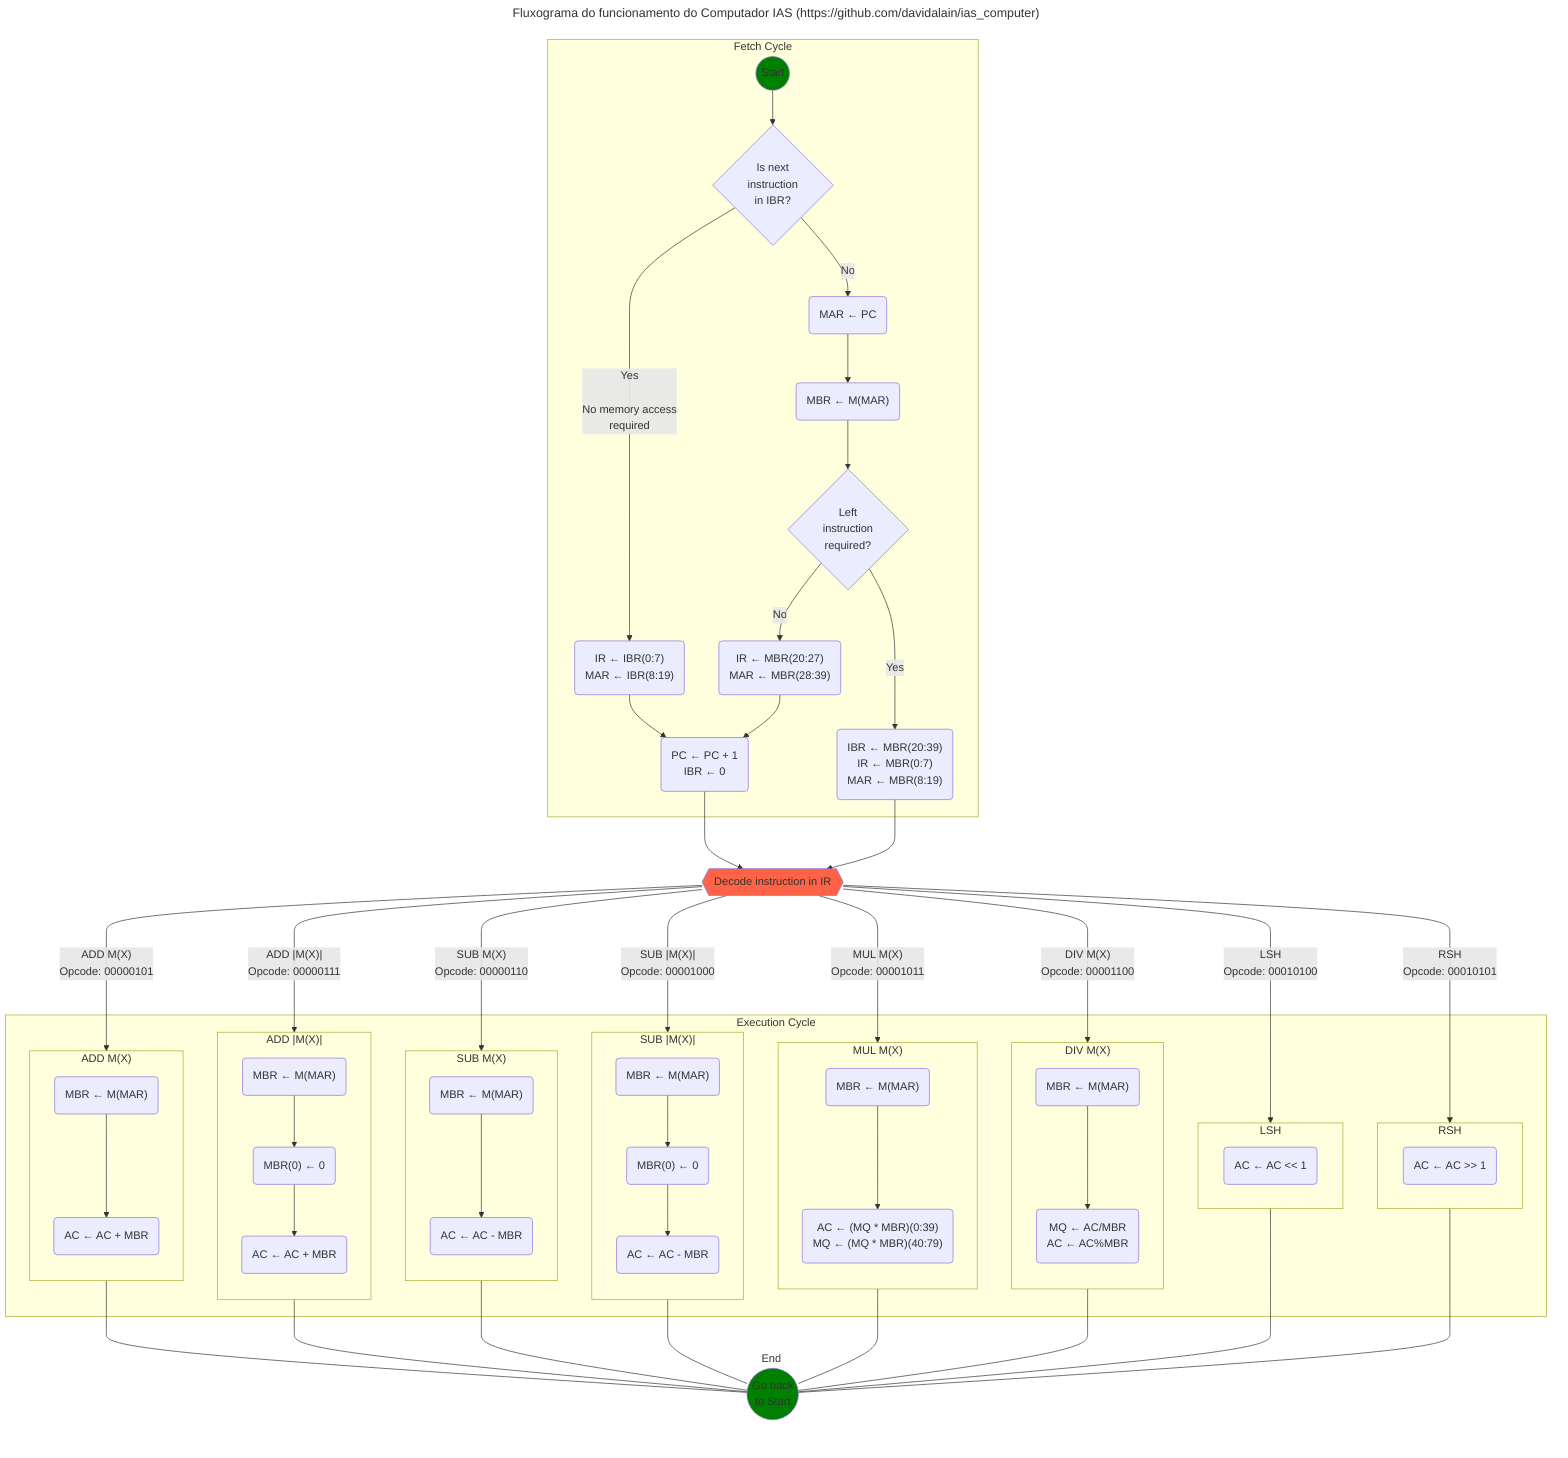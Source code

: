 ---
title:  Fluxograma do funcionamento do Computador IAS (https://github.com/davidalain/ias_computer)
---
flowchart TB

subgraph _fetch_cycle_ [Fetch Cycle]
    START((Start)):::greenClass --> B{"Is next
    instruction 
    in IBR?"}
    B --> |"Yes

    No memory access
    required"| F("IR ← IBR(0:7)
    MAR ← IBR(8:19)")
    F --> I
    B --> |No| C("MAR ← PC")
    C --> D("MBR ← M(MAR)")
    D --> E{"Left
    instruction
    required?"}
    E --> |No| H("IR ← MBR(20:27)
    MAR ← MBR(28:39)")
    E --> |Yes| G("IBR ← MBR(20:39)
    IR ← MBR(0:7)
    MAR ← MBR(8:19)")
    H --> I("PC ← PC + 1
    IBR ← 0")
end

subgraph _decode_ [ ]
    I --> DECODE
    G --> DECODE
    DECODE{{"Decode instruction in IR"}}:::orangeClass

    style _decode_ fill:transparent,stroke:transparent

    direction TB
end


subgraph _execution_cycle_ [Execution Cycle]

	%%%% Instruções aritméticas
	%% [Helton Jose Carneiro de Lima] (https://github.com/heltoncarneiro)
	%% [Gustavo Osório Bernardo Thompson Flores](https://github.com/gustavobtflores)
	%% [Joel Rodrigues Viera](https://github.com/joelrodriguesvieira)
	%% [Ian Pessôa de Miranda](https://github.com/Ian-Pessoa)
	%% [Enzo Albuquerque Gois](https://github.com/enzo-gois)
	
	DECODE --> |"ADD M(X)
    Opcode: 00000101"| ADD_MX
    subgraph ADD_MX ["ADD M(X)"]
        %% O conteúdo da memória no endereço indicado pelo MAR é lido e armazenado no MBR %%
        ADD_MX__A("MBR ← M(MAR)")
        %% O conteúdo do MBR é adicionado ao AC, com o resultado sendo armazenado novamente no AC %%
        ADD_MX__B("AC ← AC + MBR")

        ADD_MX__A ---> ADD_MX__B
        direction TB
    end

    DECODE ---> |"ADD |M(X)|
    Opcode: 00000111"|ADD_MX2
    subgraph ADD_MX2 ["ADD |M(X)|"]
        %% O conteúdo da memória no endereço indicado pelo MAR é lido e armazenado no MBR %%
        ADD_MX2__A("MBR ← M(MAR)")
        %% O bit mais significativo do MBR é setado como 0
        ADD_MX2__B("MBR(0) ← 0")
        %% O conteúdo do MBR é adicionado ao AC, com o resultado sendo armazenado novamente no AC %%
        ADD_MX2__C("AC ← AC + MBR")

        ADD_MX2__A --> ADD_MX2__B
        ADD_MX2__B --> ADD_MX2__C
        direction TB        
    end

    DECODE --> |"SUB M(X)
    Opcode: 00000110"|SUB_MX
    subgraph SUB_MX ["SUB M(X)"]
	    %% O conteúdo da memória no endereço indicado pelo MAR é lido e armazenado no MBR %%
        SUB_MX__A("MBR ← M(MAR)")
	    %% O conteúdo do MBR é subtraido do AC, com o resultado sendo armazenado novamente no AC %%
        SUB_MX__B("AC ← AC - MBR")

        SUB_MX__A ---> SUB_MX__B
        direction TB
    end

    DECODE --> |"SUB |M(X)|
    Opcode: 00001000"|SUB_MX2
    subgraph SUB_MX2 ["SUB |M(X)|"]
	    %% O conteúdo da memória no endereço indicado pelo MAR é lido e armazenado no MBR %%
        SUB_MX2__A("MBR ← M(MAR)")
	    %% O bit mais significativo do MBR é setado como 0
        SUB_MX2__B("MBR(0) ← 0")
	    %% O conteúdo do MBR é subtraido do AC, com o resultado sendo armazenado novamente no AC %%
        SUB_MX2__C("AC ← AC - MBR")

        SUB_MX2__A --> SUB_MX2__B
        SUB_MX2__B --> SUB_MX2__C
        direction TB
    end


    DECODE --> |"MUL M(X)
    Opcode: 00001011"|MUL_MX
    subgraph MUL_MX ["MUL M(X)"]
	    %% O conteúdo da memória no endereço indicado pelo MAR é lido e armazenado no MBR %%
    	MUL_MX_A("MBR ← M(MAR)")
	    %% O conteúdo do MQ é multiplicado com MBR, resultando em um número binario de 80 bits [0:79]%%
	    %% A parte mais significativa [0:39] é armazenada em AC%%
	    %% A parte menos significativa [40:79] é armazenada em MQ%%
    	MUL_MX_B("AC ← (MQ * MBR)(0:39)
    	MQ ← (MQ * MBR)(40:79)")
    	MUL_MX_A ---> MUL_MX_B
        direction TB
    end

    DECODE ---> |"DIV M(X)
    Opcode: 00001100"|DIV_MX
    subgraph DIV_MX ["DIV M(X)"]
	    %% O conteúdo da memória no endereço indicado pelo MAR é lido e armazenado no MBR %%
    	DIV_MX_A("MBR ← M(MAR)")
	    %% O conteúdo do MQ é dividido com MBR%%
	    %% O quociente é armazendo em MQ%%
	    %% O resto é armazenado em AC%%
    	DIV_MX_B("MQ ← AC/MBR
    	AC ← AC%MBR")

        DIV_MX_A ---> DIV_MX_B
        direction TB
    end

    DECODE --> |"LSH
    Opcode: 00010100"|LSH_A
    subgraph LSH_A ["LSH"]
	    %% O conteúdo de AC é deslocado 1 bit para a esquerda e armazenado em AC%%
        LSH("AC ← AC << 1")
    end

    DECODE --> |"RSH
    Opcode: 00010101"|RSH_A
    subgraph RSH_A ["RSH"]
	    %% O conteúdo de AC é deslocado 1 bit para a direita e armazenado em AC%%
        RSH("AC ← AC >> 1")
    end
	
end

subgraph _end_ [End]
    style _end_ fill:transparent,stroke:transparent

    END(("Go back
    to Start")):::greenClass

	ADD_MX --- END
	ADD_MX2 --- END
	SUB_MX --- END
	SUB_MX2 --- END
	MUL_MX --- END
	DIV_MX --- END
	LSH_A --- END
	RSH_A --- END
	
    direction TB
end

classDef greenClass fill:#008000
classDef orangeClass fill:#FF6347
classDef redFontClass color:#FF0000